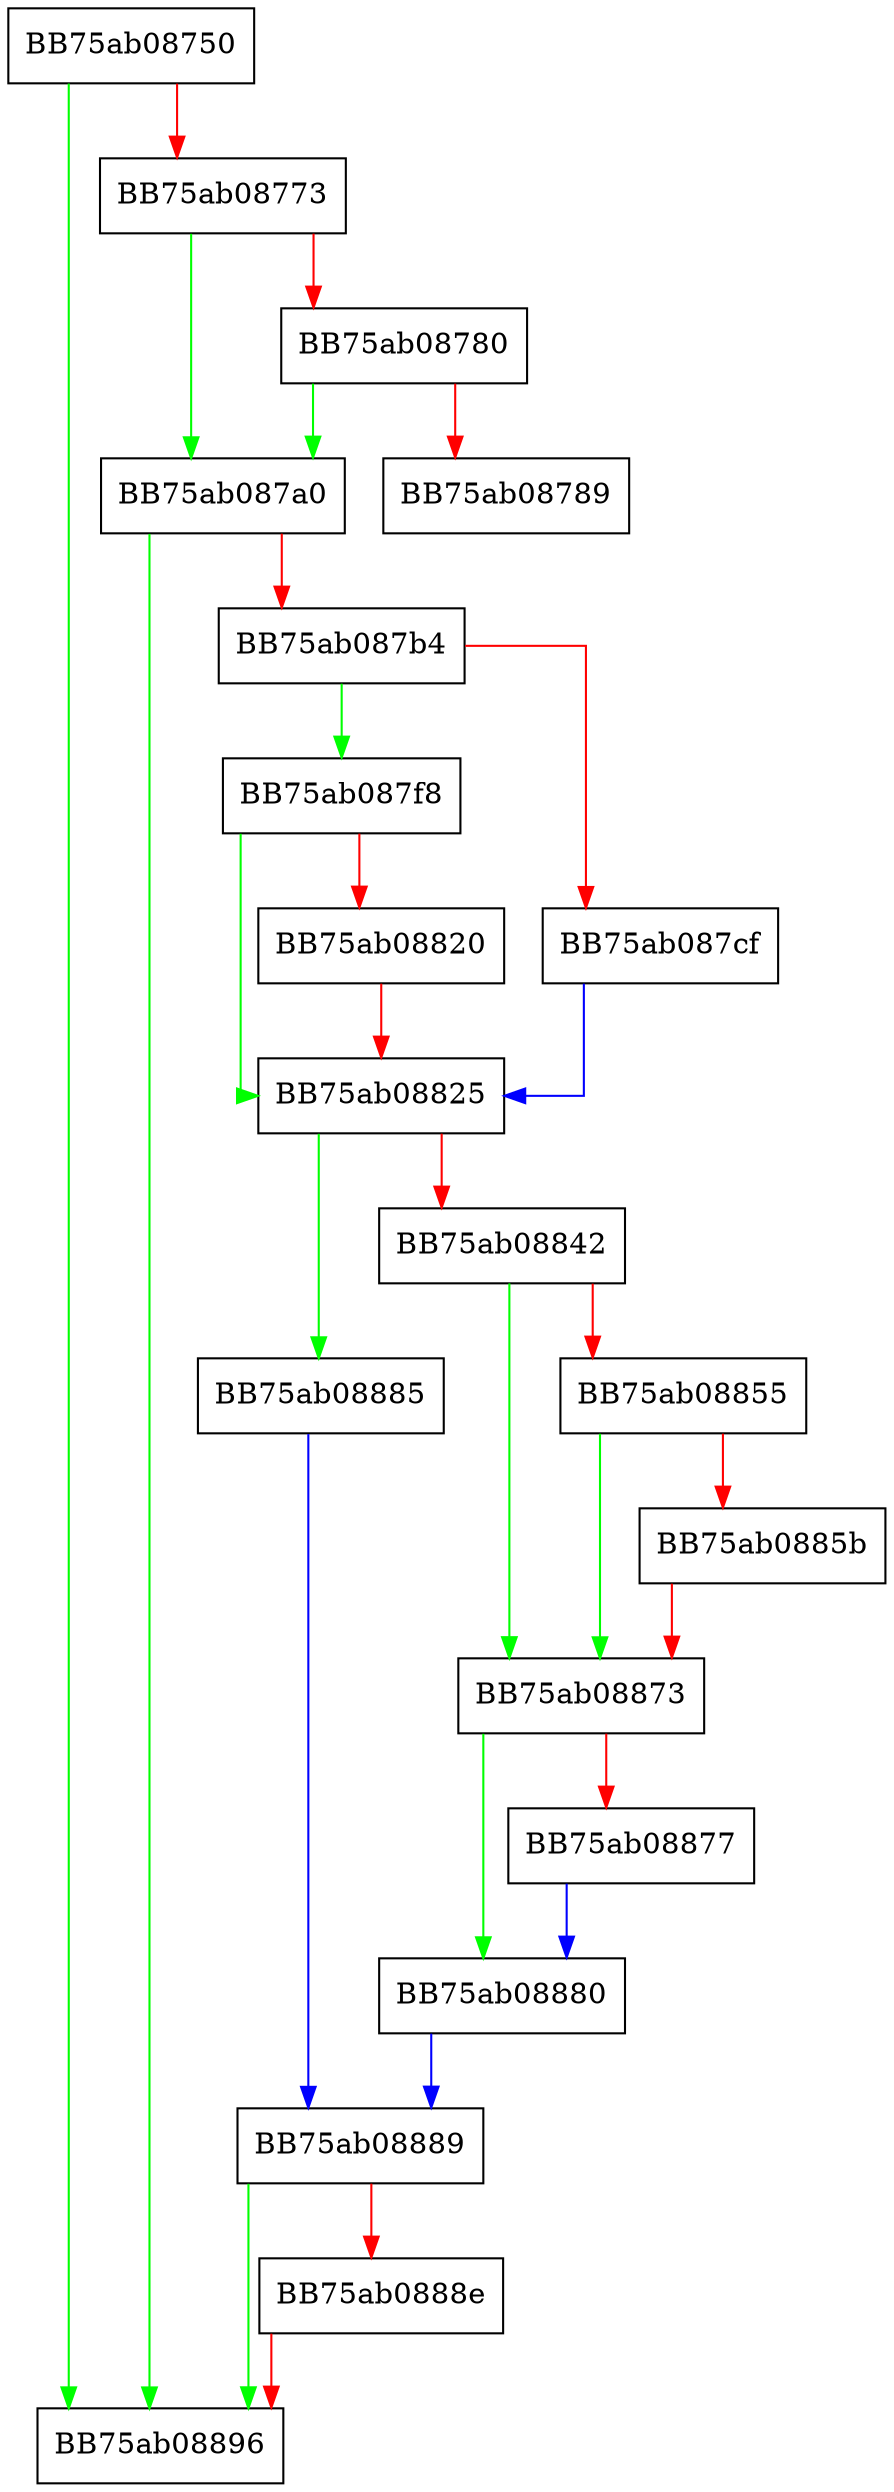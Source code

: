 digraph DeleteRegValue {
  node [shape="box"];
  graph [splines=ortho];
  BB75ab08750 -> BB75ab08896 [color="green"];
  BB75ab08750 -> BB75ab08773 [color="red"];
  BB75ab08773 -> BB75ab087a0 [color="green"];
  BB75ab08773 -> BB75ab08780 [color="red"];
  BB75ab08780 -> BB75ab087a0 [color="green"];
  BB75ab08780 -> BB75ab08789 [color="red"];
  BB75ab087a0 -> BB75ab08896 [color="green"];
  BB75ab087a0 -> BB75ab087b4 [color="red"];
  BB75ab087b4 -> BB75ab087f8 [color="green"];
  BB75ab087b4 -> BB75ab087cf [color="red"];
  BB75ab087cf -> BB75ab08825 [color="blue"];
  BB75ab087f8 -> BB75ab08825 [color="green"];
  BB75ab087f8 -> BB75ab08820 [color="red"];
  BB75ab08820 -> BB75ab08825 [color="red"];
  BB75ab08825 -> BB75ab08885 [color="green"];
  BB75ab08825 -> BB75ab08842 [color="red"];
  BB75ab08842 -> BB75ab08873 [color="green"];
  BB75ab08842 -> BB75ab08855 [color="red"];
  BB75ab08855 -> BB75ab08873 [color="green"];
  BB75ab08855 -> BB75ab0885b [color="red"];
  BB75ab0885b -> BB75ab08873 [color="red"];
  BB75ab08873 -> BB75ab08880 [color="green"];
  BB75ab08873 -> BB75ab08877 [color="red"];
  BB75ab08877 -> BB75ab08880 [color="blue"];
  BB75ab08880 -> BB75ab08889 [color="blue"];
  BB75ab08885 -> BB75ab08889 [color="blue"];
  BB75ab08889 -> BB75ab08896 [color="green"];
  BB75ab08889 -> BB75ab0888e [color="red"];
  BB75ab0888e -> BB75ab08896 [color="red"];
}